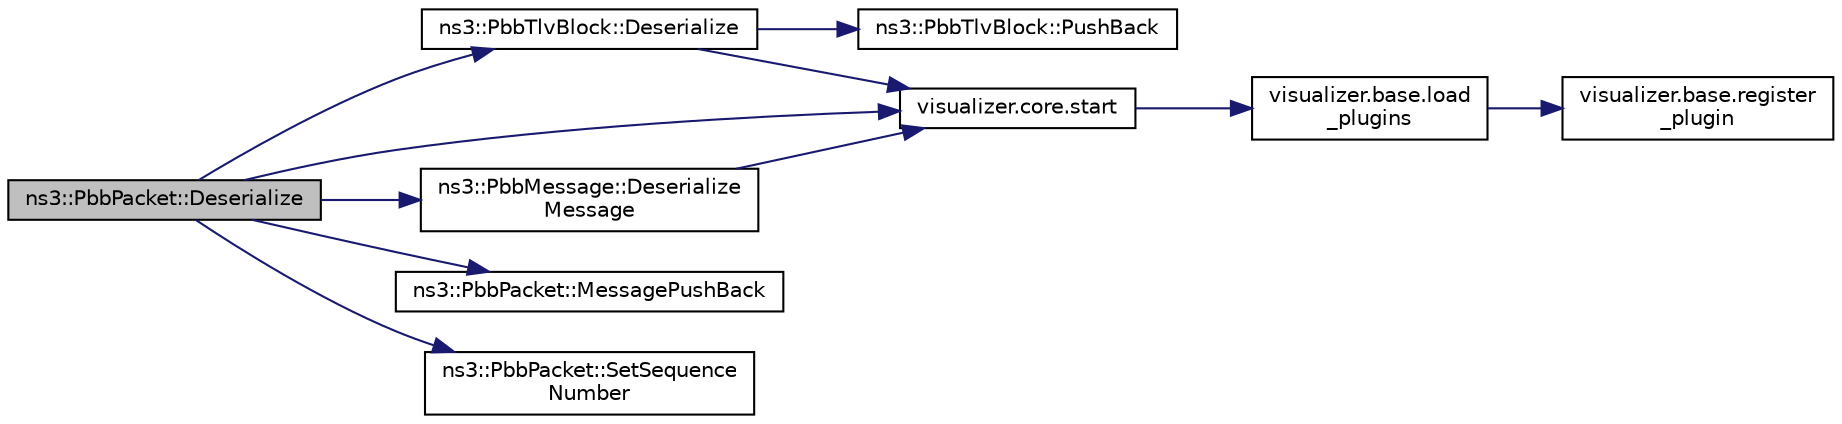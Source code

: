 digraph "ns3::PbbPacket::Deserialize"
{
 // LATEX_PDF_SIZE
  edge [fontname="Helvetica",fontsize="10",labelfontname="Helvetica",labelfontsize="10"];
  node [fontname="Helvetica",fontsize="10",shape=record];
  rankdir="LR";
  Node1 [label="ns3::PbbPacket::Deserialize",height=0.2,width=0.4,color="black", fillcolor="grey75", style="filled", fontcolor="black",tooltip="Deserializes a packet from the specified buffer."];
  Node1 -> Node2 [color="midnightblue",fontsize="10",style="solid",fontname="Helvetica"];
  Node2 [label="ns3::PbbTlvBlock::Deserialize",height=0.2,width=0.4,color="black", fillcolor="white", style="filled",URL="$classns3_1_1_pbb_tlv_block.html#acbc87f2a174253635e76f28bed9e1070",tooltip="Deserializes a block from the specified buffer."];
  Node2 -> Node3 [color="midnightblue",fontsize="10",style="solid",fontname="Helvetica"];
  Node3 [label="ns3::PbbTlvBlock::PushBack",height=0.2,width=0.4,color="black", fillcolor="white", style="filled",URL="$classns3_1_1_pbb_tlv_block.html#a12a1fe93a89afc8cf573e4beb17382f1",tooltip="Appends a TLV to the back of this block."];
  Node2 -> Node4 [color="midnightblue",fontsize="10",style="solid",fontname="Helvetica"];
  Node4 [label="visualizer.core.start",height=0.2,width=0.4,color="black", fillcolor="white", style="filled",URL="$namespacevisualizer_1_1core.html#a2a35e5d8a34af358b508dac8635754e0",tooltip=" "];
  Node4 -> Node5 [color="midnightblue",fontsize="10",style="solid",fontname="Helvetica"];
  Node5 [label="visualizer.base.load\l_plugins",height=0.2,width=0.4,color="black", fillcolor="white", style="filled",URL="$namespacevisualizer_1_1base.html#ad171497a5ff1afe0a73bedaebf35448f",tooltip=" "];
  Node5 -> Node6 [color="midnightblue",fontsize="10",style="solid",fontname="Helvetica"];
  Node6 [label="visualizer.base.register\l_plugin",height=0.2,width=0.4,color="black", fillcolor="white", style="filled",URL="$namespacevisualizer_1_1base.html#a6b0ffcff1e17ec4027496f50177e5b9e",tooltip=" "];
  Node1 -> Node7 [color="midnightblue",fontsize="10",style="solid",fontname="Helvetica"];
  Node7 [label="ns3::PbbMessage::Deserialize\lMessage",height=0.2,width=0.4,color="black", fillcolor="white", style="filled",URL="$classns3_1_1_pbb_message.html#a58a4ce8ce3f757d5e5d9b7d89d632bc2",tooltip="Deserializes a message, returning the correct object depending on whether it is an IPv4 message or an..."];
  Node7 -> Node4 [color="midnightblue",fontsize="10",style="solid",fontname="Helvetica"];
  Node1 -> Node8 [color="midnightblue",fontsize="10",style="solid",fontname="Helvetica"];
  Node8 [label="ns3::PbbPacket::MessagePushBack",height=0.2,width=0.4,color="black", fillcolor="white", style="filled",URL="$classns3_1_1_pbb_packet.html#a4a3170001ef758d9c9c4375b8f089826",tooltip="Appends a message to the back of this packet."];
  Node1 -> Node9 [color="midnightblue",fontsize="10",style="solid",fontname="Helvetica"];
  Node9 [label="ns3::PbbPacket::SetSequence\lNumber",height=0.2,width=0.4,color="black", fillcolor="white", style="filled",URL="$classns3_1_1_pbb_packet.html#a7d6a1602be86109760d0f26ff9bbbb8e",tooltip="Sets the sequence number of this packet."];
  Node1 -> Node4 [color="midnightblue",fontsize="10",style="solid",fontname="Helvetica"];
}
